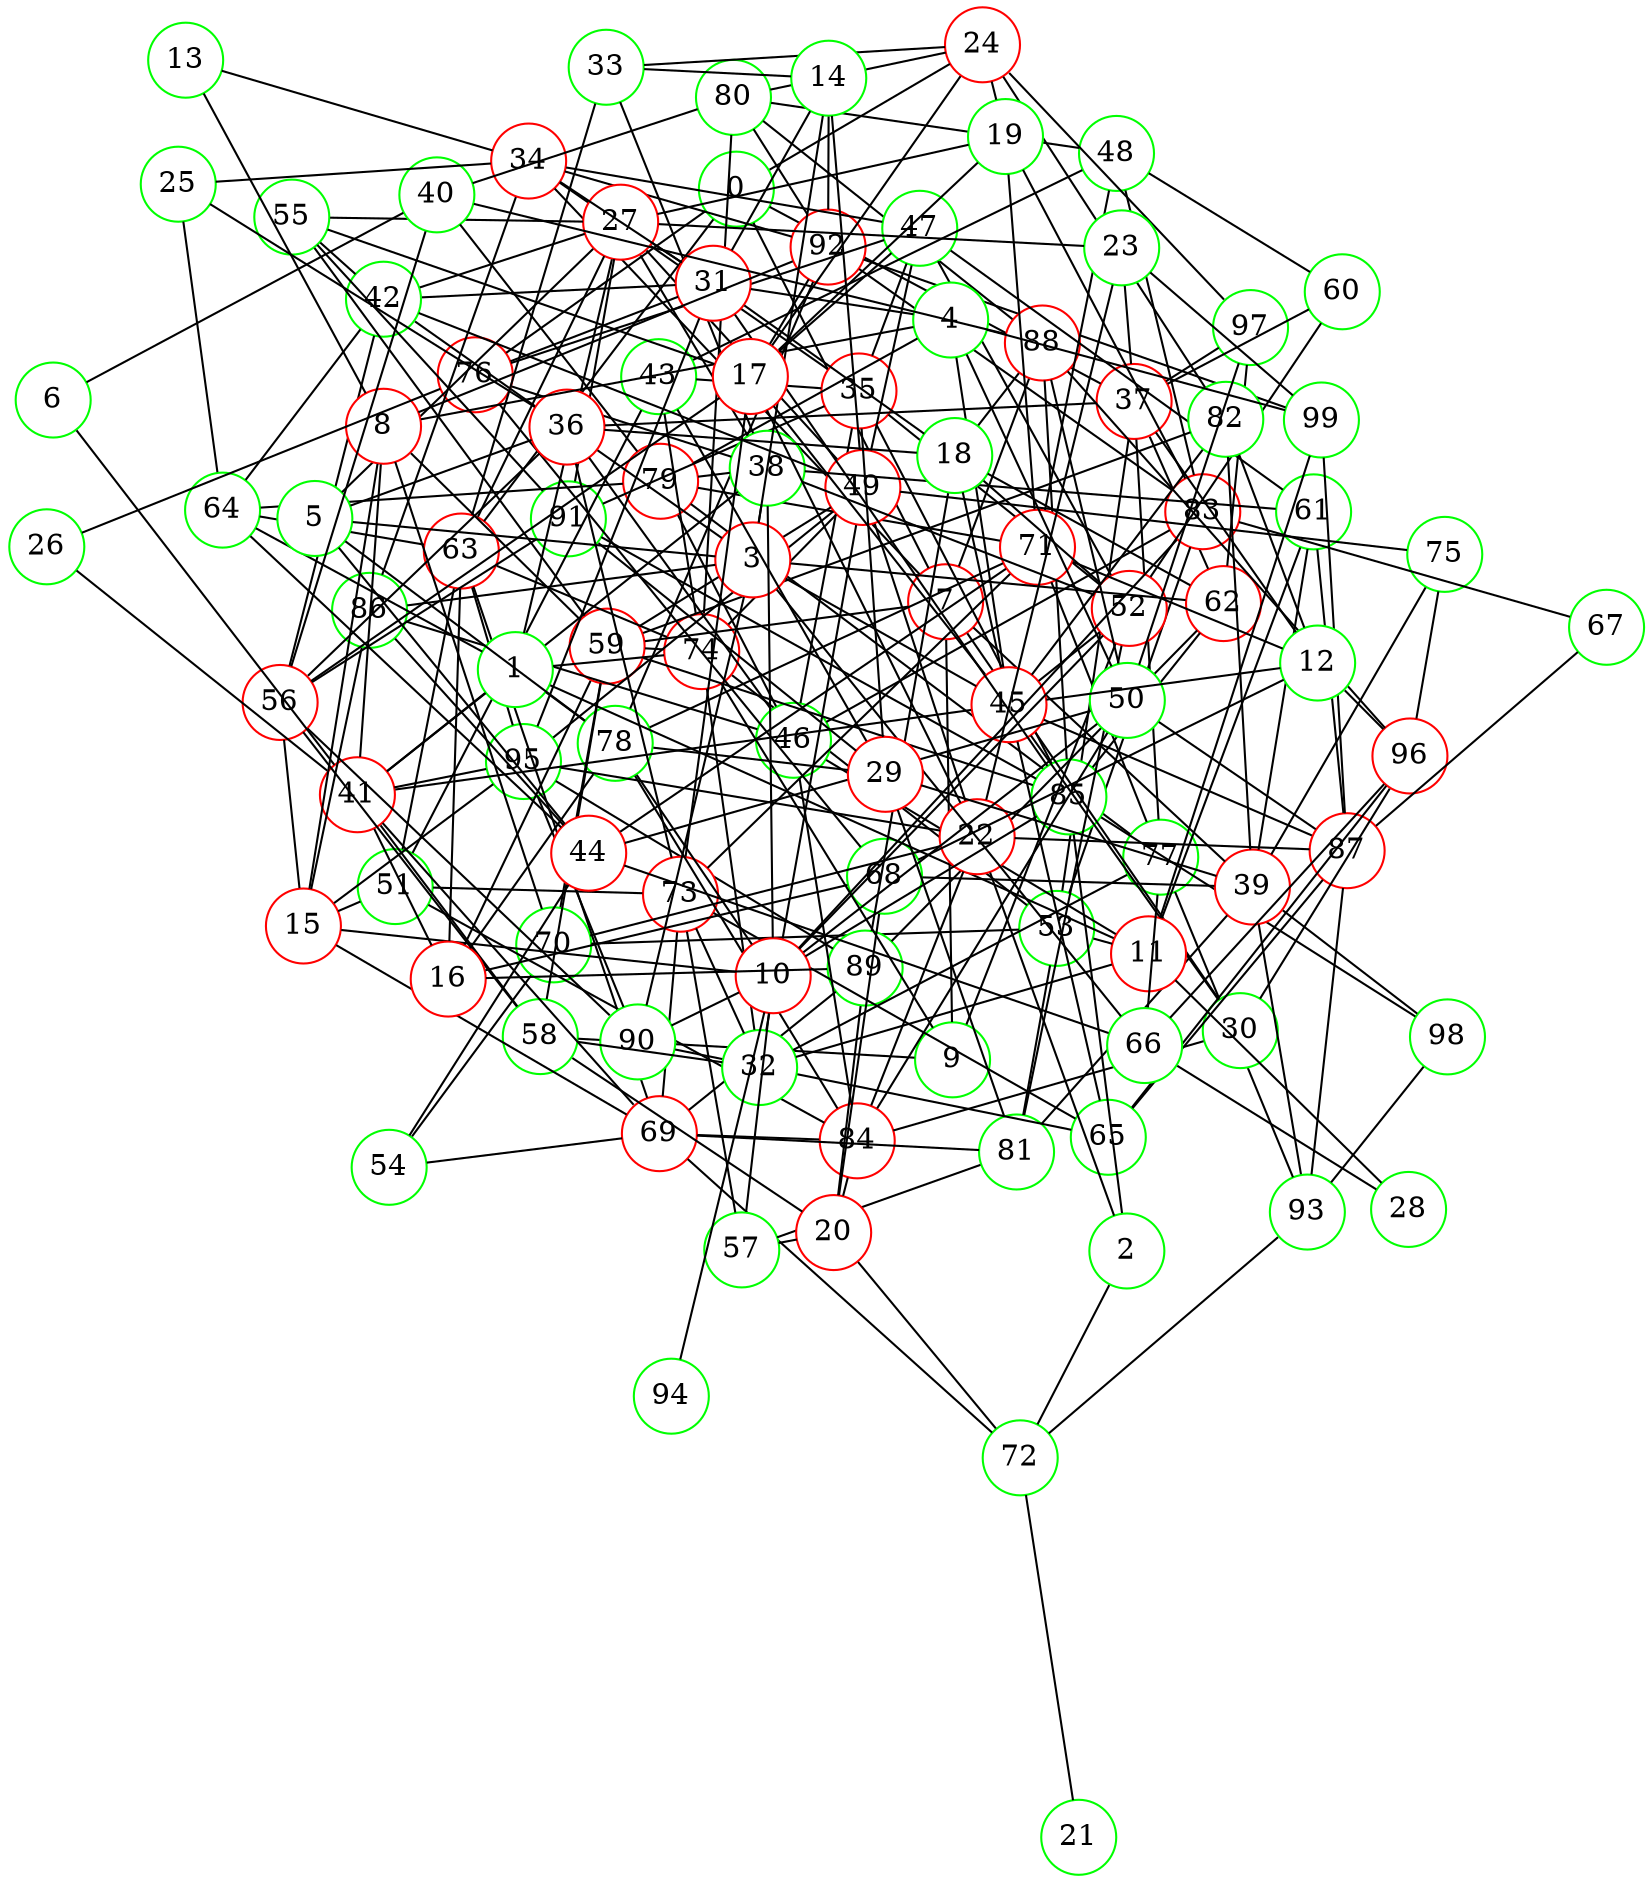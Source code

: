 graph {
graph ["layout"="fdp"]
node ["style"="filled","fillcolor"="white","fixedsize"="true","shape"="circle"]
"0" ["color"="green"]
"37" ["color"="red"]
"97" ["color"="green"]
"53" ["color"="green"]
"81" ["color"="green"]
"83" ["color"="red"]
"92" ["color"="red"]
"99" ["color"="green"]
"70" ["color"="green"]
"74" ["color"="red"]
"80" ["color"="green"]
"88" ["color"="red"]
"96" ["color"="red"]
"60" ["color"="green"]
"77" ["color"="green"]
"93" ["color"="green"]
"98" ["color"="green"]
"79" ["color"="red"]
"62" ["color"="red"]
"85" ["color"="green"]
"91" ["color"="green"]
"89" ["color"="green"]
"95" ["color"="green"]
"7" ["color"="red"]
"34" ["color"="red"]
"35" ["color"="red"]
"52" ["color"="red"]
"43" ["color"="green"]
"48" ["color"="green"]
"71" ["color"="red"]
"73" ["color"="red"]
"78" ["color"="green"]
"84" ["color"="red"]
"51" ["color"="green"]
"63" ["color"="red"]
"64" ["color"="green"]
"69" ["color"="red"]
"72" ["color"="green"]
"46" ["color"="green"]
"86" ["color"="green"]
"47" ["color"="green"]
"49" ["color"="red"]
"59" ["color"="red"]
"82" ["color"="green"]
"75" ["color"="green"]
"76" ["color"="red"]
"61" ["color"="green"]
"87" ["color"="red"]
"39" ["color"="red"]
"68" ["color"="green"]
"9" ["color"="green"]
"58" ["color"="green"]
"30" ["color"="green"]
"45" ["color"="red"]
"65" ["color"="green"]
"90" ["color"="green"]
"24" ["color"="red"]
"33" ["color"="green"]
"38" ["color"="green"]
"41" ["color"="red"]
"1" ["color"="green"]
"11" ["color"="red"]
"32" ["color"="green"]
"28" ["color"="green"]
"66" ["color"="green"]
"27" ["color"="red"]
"55" ["color"="green"]
"42" ["color"="green"]
"56" ["color"="red"]
"31" ["color"="red"]
"2" ["color"="green"]
"22" ["color"="red"]
"23" ["color"="green"]
"3" ["color"="red"]
"5" ["color"="green"]
"36" ["color"="red"]
"44" ["color"="red"]
"50" ["color"="green"]
"54" ["color"="green"]
"14" ["color"="green"]
"4" ["color"="green"]
"8" ["color"="red"]
"13" ["color"="green"]
"15" ["color"="red"]
"6" ["color"="green"]
"40" ["color"="green"]
"10" ["color"="red"]
"57" ["color"="green"]
"94" ["color"="green"]
"12" ["color"="green"]
"16" ["color"="red"]
"17" ["color"="red"]
"19" ["color"="green"]
"18" ["color"="green"]
"20" ["color"="red"]
"21" ["color"="green"]
"25" ["color"="green"]
"26" ["color"="green"]
"29" ["color"="red"]
"67" ["color"="green"]
"0" -- "37"
"0" -- "7"
"0" -- "24"
"0" -- "76"
"0" -- "63"
"37" -- "97"
"37" -- "53"
"37" -- "60"
"37" -- "77"
"37" -- "62"
"53" -- "81"
"53" -- "83"
"53" -- "70"
"53" -- "74"
"83" -- "92"
"92" -- "99"
"74" -- "80"
"80" -- "88"
"80" -- "92"
"88" -- "96"
"77" -- "93"
"77" -- "79"
"93" -- "98"
"62" -- "97"
"62" -- "85"
"62" -- "89"
"85" -- "98"
"85" -- "88"
"85" -- "91"
"89" -- "95"
"7" -- "34"
"7" -- "39"
"7" -- "88"
"7" -- "9"
"7" -- "59"
"7" -- "30"
"34" -- "35"
"34" -- "86"
"34" -- "92"
"34" -- "47"
"35" -- "52"
"35" -- "85"
"35" -- "43"
"35" -- "91"
"35" -- "46"
"35" -- "47"
"52" -- "81"
"52" -- "60"
"43" -- "48"
"43" -- "51"
"43" -- "74"
"48" -- "80"
"48" -- "83"
"48" -- "71"
"48" -- "60"
"71" -- "73"
"71" -- "77"
"71" -- "78"
"71" -- "79"
"78" -- "84"
"78" -- "92"
"51" -- "84"
"51" -- "73"
"51" -- "63"
"63" -- "64"
"63" -- "69"
"63" -- "74"
"63" -- "95"
"64" -- "79"
"69" -- "81"
"69" -- "84"
"69" -- "72"
"69" -- "73"
"69" -- "89"
"72" -- "93"
"46" -- "83"
"46" -- "84"
"46" -- "86"
"46" -- "79"
"47" -- "49"
"47" -- "52"
"47" -- "76"
"47" -- "61"
"49" -- "74"
"49" -- "59"
"49" -- "75"
"49" -- "95"
"59" -- "82"
"59" -- "85"
"59" -- "70"
"59" -- "74"
"75" -- "96"
"61" -- "87"
"87" -- "99"
"87" -- "93"
"39" -- "81"
"39" -- "82"
"39" -- "98"
"39" -- "68"
"39" -- "75"
"39" -- "61"
"39" -- "93"
"68" -- "76"
"9" -- "52"
"9" -- "58"
"9" -- "74"
"58" -- "59"
"30" -- "96"
"30" -- "84"
"30" -- "45"
"45" -- "65"
"45" -- "82"
"45" -- "52"
"45" -- "87"
"65" -- "96"
"65" -- "87"
"65" -- "73"
"65" -- "90"
"90" -- "95"
"24" -- "80"
"24" -- "33"
"24" -- "97"
"24" -- "82"
"33" -- "38"
"33" -- "63"
"38" -- "52"
"38" -- "41"
"38" -- "76"
"38" -- "61"
"38" -- "79"
"41" -- "69"
"41" -- "58"
"41" -- "45"
"41" -- "95"
"1" -- "64"
"1" -- "41"
"1" -- "74"
"1" -- "11"
"1" -- "27"
"1" -- "78"
"11" -- "32"
"11" -- "99"
"11" -- "53"
"11" -- "28"
"11" -- "61"
"11" -- "46"
"32" -- "49"
"32" -- "73"
"32" -- "58"
"32" -- "74"
"32" -- "77"
"28" -- "66"
"66" -- "96"
"66" -- "77"
"27" -- "49"
"27" -- "38"
"27" -- "55"
"27" -- "42"
"27" -- "91"
"27" -- "31"
"27" -- "63"
"55" -- "59"
"55" -- "91"
"42" -- "64"
"42" -- "49"
"42" -- "55"
"42" -- "56"
"56" -- "58"
"56" -- "90"
"56" -- "91"
"31" -- "34"
"31" -- "85"
"31" -- "42"
"31" -- "76"
"31" -- "95"
"2" -- "85"
"2" -- "22"
"2" -- "72"
"22" -- "49"
"22" -- "84"
"22" -- "70"
"22" -- "23"
"22" -- "87"
"22" -- "95"
"23" -- "99"
"23" -- "37"
"23" -- "27"
"3" -- "66"
"3" -- "5"
"3" -- "38"
"3" -- "86"
"3" -- "42"
"3" -- "90"
"3" -- "45"
"3" -- "14"
"3" -- "62"
"5" -- "36"
"5" -- "27"
"5" -- "44"
"5" -- "78"
"36" -- "37"
"36" -- "56"
"36" -- "73"
"36" -- "46"
"44" -- "64"
"44" -- "50"
"44" -- "66"
"44" -- "54"
"44" -- "86"
"44" -- "71"
"50" -- "97"
"50" -- "84"
"50" -- "87"
"50" -- "88"
"54" -- "69"
"54" -- "70"
"14" -- "33"
"14" -- "49"
"14" -- "92"
"14" -- "31"
"4" -- "50"
"4" -- "99"
"4" -- "8"
"4" -- "45"
"4" -- "31"
"4" -- "79"
"8" -- "70"
"8" -- "41"
"8" -- "59"
"8" -- "92"
"8" -- "13"
"8" -- "15"
"13" -- "34"
"15" -- "51"
"15" -- "69"
"15" -- "86"
"15" -- "56"
"15" -- "95"
"6" -- "40"
"6" -- "41"
"40" -- "80"
"40" -- "56"
"40" -- "88"
"40" -- "79"
"10" -- "50"
"10" -- "83"
"10" -- "52"
"10" -- "85"
"10" -- "38"
"10" -- "57"
"10" -- "90"
"10" -- "78"
"10" -- "94"
"10" -- "15"
"57" -- "81"
"57" -- "73"
"12" -- "96"
"12" -- "82"
"12" -- "68"
"12" -- "37"
"12" -- "71"
"12" -- "45"
"16" -- "68"
"16" -- "41"
"16" -- "89"
"16" -- "59"
"16" -- "78"
"16" -- "63"
"17" -- "19"
"17" -- "22"
"17" -- "55"
"17" -- "24"
"17" -- "56"
"17" -- "73"
"17" -- "92"
"17" -- "45"
"17" -- "47"
"19" -- "83"
"19" -- "71"
"19" -- "24"
"19" -- "27"
"18" -- "36"
"18" -- "52"
"18" -- "88"
"18" -- "89"
"18" -- "45"
"18" -- "62"
"18" -- "31"
"20" -- "68"
"20" -- "84"
"20" -- "72"
"20" -- "57"
"20" -- "89"
"20" -- "58"
"21" -- "72"
"25" -- "64"
"25" -- "34"
"25" -- "36"
"26" -- "41"
"26" -- "76"
"29" -- "81"
"29" -- "35"
"29" -- "39"
"29" -- "43"
"29" -- "91"
"29" -- "78"
"67" -- "83"
"67" -- "87"
}